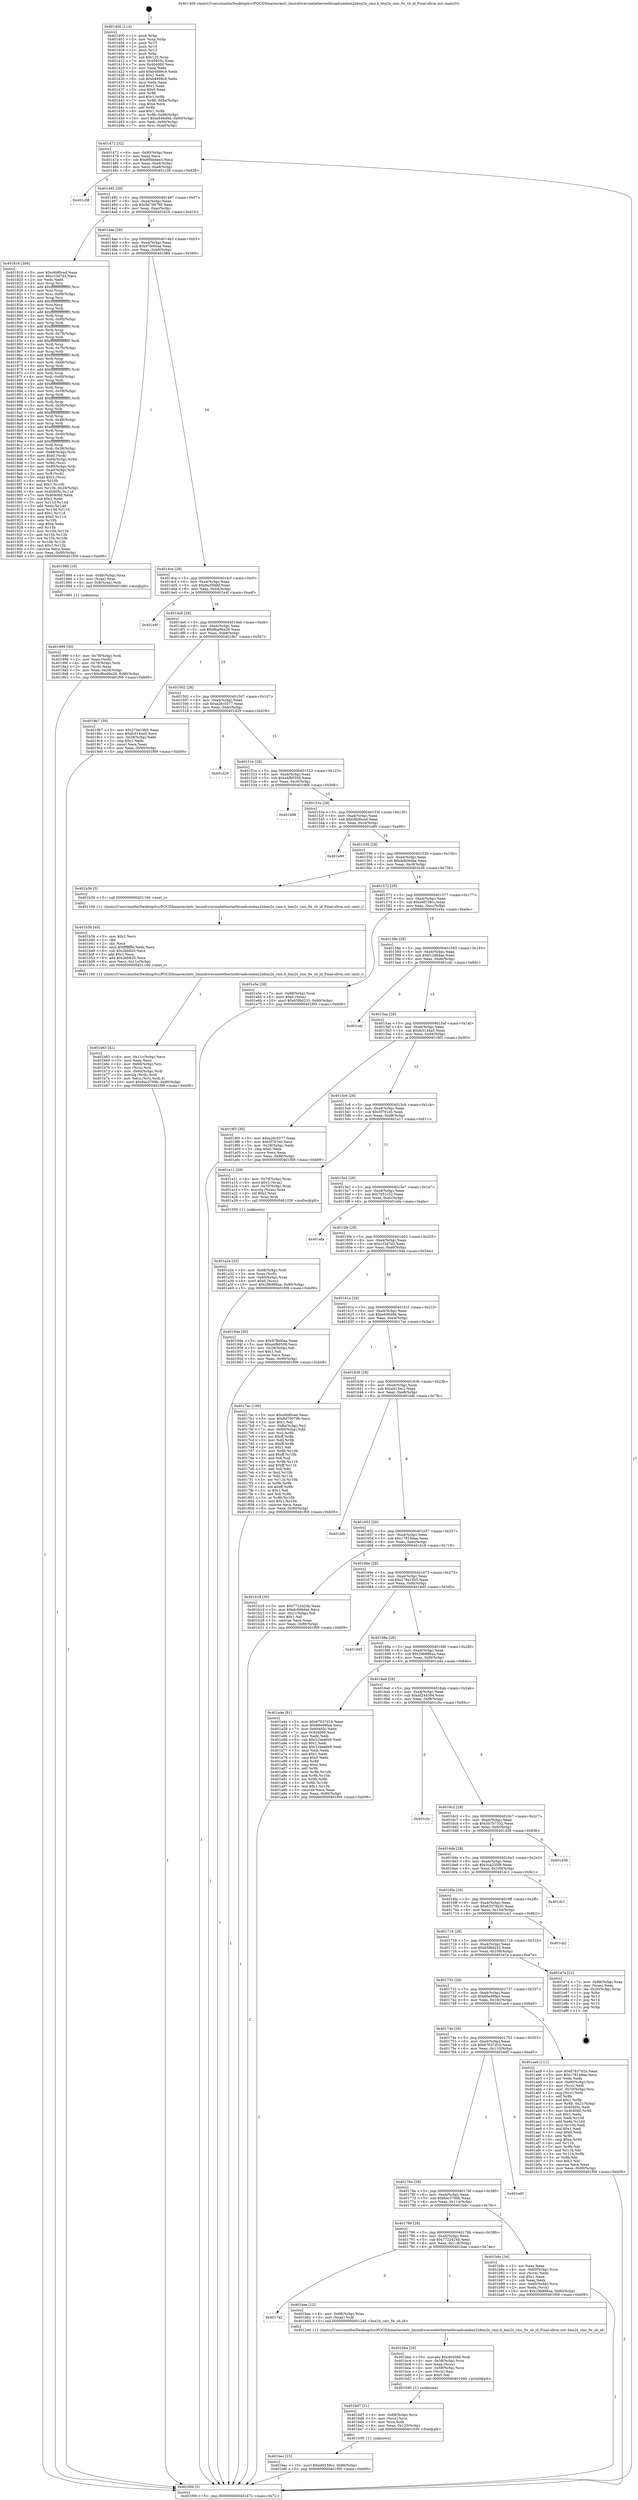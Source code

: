 digraph "0x401400" {
  label = "0x401400 (/mnt/c/Users/mathe/Desktop/tcc/POCII/binaries/extr_linuxdriversnetethernetbroadcombnx2xbnx2x_cmn.h_bnx2x_cnic_fw_sb_id_Final-ollvm.out::main(0))"
  labelloc = "t"
  node[shape=record]

  Entry [label="",width=0.3,height=0.3,shape=circle,fillcolor=black,style=filled]
  "0x401472" [label="{
     0x401472 [32]\l
     | [instrs]\l
     &nbsp;&nbsp;0x401472 \<+6\>: mov -0x90(%rbp),%eax\l
     &nbsp;&nbsp;0x401478 \<+2\>: mov %eax,%ecx\l
     &nbsp;&nbsp;0x40147a \<+6\>: sub $0x89bb4ee3,%ecx\l
     &nbsp;&nbsp;0x401480 \<+6\>: mov %eax,-0xa4(%rbp)\l
     &nbsp;&nbsp;0x401486 \<+6\>: mov %ecx,-0xa8(%rbp)\l
     &nbsp;&nbsp;0x40148c \<+6\>: je 0000000000401c38 \<main+0x838\>\l
  }"]
  "0x401c38" [label="{
     0x401c38\l
  }", style=dashed]
  "0x401492" [label="{
     0x401492 [28]\l
     | [instrs]\l
     &nbsp;&nbsp;0x401492 \<+5\>: jmp 0000000000401497 \<main+0x97\>\l
     &nbsp;&nbsp;0x401497 \<+6\>: mov -0xa4(%rbp),%eax\l
     &nbsp;&nbsp;0x40149d \<+5\>: sub $0x8d700790,%eax\l
     &nbsp;&nbsp;0x4014a2 \<+6\>: mov %eax,-0xac(%rbp)\l
     &nbsp;&nbsp;0x4014a8 \<+6\>: je 0000000000401816 \<main+0x416\>\l
  }"]
  Exit [label="",width=0.3,height=0.3,shape=circle,fillcolor=black,style=filled,peripheries=2]
  "0x401816" [label="{
     0x401816 [308]\l
     | [instrs]\l
     &nbsp;&nbsp;0x401816 \<+5\>: mov $0xc6bf0cad,%eax\l
     &nbsp;&nbsp;0x40181b \<+5\>: mov $0xc33d7d3,%ecx\l
     &nbsp;&nbsp;0x401820 \<+2\>: xor %edx,%edx\l
     &nbsp;&nbsp;0x401822 \<+3\>: mov %rsp,%rsi\l
     &nbsp;&nbsp;0x401825 \<+4\>: add $0xfffffffffffffff0,%rsi\l
     &nbsp;&nbsp;0x401829 \<+3\>: mov %rsi,%rsp\l
     &nbsp;&nbsp;0x40182c \<+7\>: mov %rsi,-0x88(%rbp)\l
     &nbsp;&nbsp;0x401833 \<+3\>: mov %rsp,%rsi\l
     &nbsp;&nbsp;0x401836 \<+4\>: add $0xfffffffffffffff0,%rsi\l
     &nbsp;&nbsp;0x40183a \<+3\>: mov %rsi,%rsp\l
     &nbsp;&nbsp;0x40183d \<+3\>: mov %rsp,%rdi\l
     &nbsp;&nbsp;0x401840 \<+4\>: add $0xfffffffffffffff0,%rdi\l
     &nbsp;&nbsp;0x401844 \<+3\>: mov %rdi,%rsp\l
     &nbsp;&nbsp;0x401847 \<+4\>: mov %rdi,-0x80(%rbp)\l
     &nbsp;&nbsp;0x40184b \<+3\>: mov %rsp,%rdi\l
     &nbsp;&nbsp;0x40184e \<+4\>: add $0xfffffffffffffff0,%rdi\l
     &nbsp;&nbsp;0x401852 \<+3\>: mov %rdi,%rsp\l
     &nbsp;&nbsp;0x401855 \<+4\>: mov %rdi,-0x78(%rbp)\l
     &nbsp;&nbsp;0x401859 \<+3\>: mov %rsp,%rdi\l
     &nbsp;&nbsp;0x40185c \<+4\>: add $0xfffffffffffffff0,%rdi\l
     &nbsp;&nbsp;0x401860 \<+3\>: mov %rdi,%rsp\l
     &nbsp;&nbsp;0x401863 \<+4\>: mov %rdi,-0x70(%rbp)\l
     &nbsp;&nbsp;0x401867 \<+3\>: mov %rsp,%rdi\l
     &nbsp;&nbsp;0x40186a \<+4\>: add $0xfffffffffffffff0,%rdi\l
     &nbsp;&nbsp;0x40186e \<+3\>: mov %rdi,%rsp\l
     &nbsp;&nbsp;0x401871 \<+4\>: mov %rdi,-0x68(%rbp)\l
     &nbsp;&nbsp;0x401875 \<+3\>: mov %rsp,%rdi\l
     &nbsp;&nbsp;0x401878 \<+4\>: add $0xfffffffffffffff0,%rdi\l
     &nbsp;&nbsp;0x40187c \<+3\>: mov %rdi,%rsp\l
     &nbsp;&nbsp;0x40187f \<+4\>: mov %rdi,-0x60(%rbp)\l
     &nbsp;&nbsp;0x401883 \<+3\>: mov %rsp,%rdi\l
     &nbsp;&nbsp;0x401886 \<+4\>: add $0xfffffffffffffff0,%rdi\l
     &nbsp;&nbsp;0x40188a \<+3\>: mov %rdi,%rsp\l
     &nbsp;&nbsp;0x40188d \<+4\>: mov %rdi,-0x58(%rbp)\l
     &nbsp;&nbsp;0x401891 \<+3\>: mov %rsp,%rdi\l
     &nbsp;&nbsp;0x401894 \<+4\>: add $0xfffffffffffffff0,%rdi\l
     &nbsp;&nbsp;0x401898 \<+3\>: mov %rdi,%rsp\l
     &nbsp;&nbsp;0x40189b \<+4\>: mov %rdi,-0x50(%rbp)\l
     &nbsp;&nbsp;0x40189f \<+3\>: mov %rsp,%rdi\l
     &nbsp;&nbsp;0x4018a2 \<+4\>: add $0xfffffffffffffff0,%rdi\l
     &nbsp;&nbsp;0x4018a6 \<+3\>: mov %rdi,%rsp\l
     &nbsp;&nbsp;0x4018a9 \<+4\>: mov %rdi,-0x48(%rbp)\l
     &nbsp;&nbsp;0x4018ad \<+3\>: mov %rsp,%rdi\l
     &nbsp;&nbsp;0x4018b0 \<+4\>: add $0xfffffffffffffff0,%rdi\l
     &nbsp;&nbsp;0x4018b4 \<+3\>: mov %rdi,%rsp\l
     &nbsp;&nbsp;0x4018b7 \<+4\>: mov %rdi,-0x40(%rbp)\l
     &nbsp;&nbsp;0x4018bb \<+3\>: mov %rsp,%rdi\l
     &nbsp;&nbsp;0x4018be \<+4\>: add $0xfffffffffffffff0,%rdi\l
     &nbsp;&nbsp;0x4018c2 \<+3\>: mov %rdi,%rsp\l
     &nbsp;&nbsp;0x4018c5 \<+4\>: mov %rdi,-0x38(%rbp)\l
     &nbsp;&nbsp;0x4018c9 \<+7\>: mov -0x88(%rbp),%rdi\l
     &nbsp;&nbsp;0x4018d0 \<+6\>: movl $0x0,(%rdi)\l
     &nbsp;&nbsp;0x4018d6 \<+7\>: mov -0x94(%rbp),%r8d\l
     &nbsp;&nbsp;0x4018dd \<+3\>: mov %r8d,(%rsi)\l
     &nbsp;&nbsp;0x4018e0 \<+4\>: mov -0x80(%rbp),%rdi\l
     &nbsp;&nbsp;0x4018e4 \<+7\>: mov -0xa0(%rbp),%r9\l
     &nbsp;&nbsp;0x4018eb \<+3\>: mov %r9,(%rdi)\l
     &nbsp;&nbsp;0x4018ee \<+3\>: cmpl $0x2,(%rsi)\l
     &nbsp;&nbsp;0x4018f1 \<+4\>: setne %r10b\l
     &nbsp;&nbsp;0x4018f5 \<+4\>: and $0x1,%r10b\l
     &nbsp;&nbsp;0x4018f9 \<+4\>: mov %r10b,-0x29(%rbp)\l
     &nbsp;&nbsp;0x4018fd \<+8\>: mov 0x40405c,%r11d\l
     &nbsp;&nbsp;0x401905 \<+7\>: mov 0x404060,%ebx\l
     &nbsp;&nbsp;0x40190c \<+3\>: sub $0x1,%edx\l
     &nbsp;&nbsp;0x40190f \<+3\>: mov %r11d,%r14d\l
     &nbsp;&nbsp;0x401912 \<+3\>: add %edx,%r14d\l
     &nbsp;&nbsp;0x401915 \<+4\>: imul %r14d,%r11d\l
     &nbsp;&nbsp;0x401919 \<+4\>: and $0x1,%r11d\l
     &nbsp;&nbsp;0x40191d \<+4\>: cmp $0x0,%r11d\l
     &nbsp;&nbsp;0x401921 \<+4\>: sete %r10b\l
     &nbsp;&nbsp;0x401925 \<+3\>: cmp $0xa,%ebx\l
     &nbsp;&nbsp;0x401928 \<+4\>: setl %r15b\l
     &nbsp;&nbsp;0x40192c \<+3\>: mov %r10b,%r12b\l
     &nbsp;&nbsp;0x40192f \<+3\>: and %r15b,%r12b\l
     &nbsp;&nbsp;0x401932 \<+3\>: xor %r15b,%r10b\l
     &nbsp;&nbsp;0x401935 \<+3\>: or %r10b,%r12b\l
     &nbsp;&nbsp;0x401938 \<+4\>: test $0x1,%r12b\l
     &nbsp;&nbsp;0x40193c \<+3\>: cmovne %ecx,%eax\l
     &nbsp;&nbsp;0x40193f \<+6\>: mov %eax,-0x90(%rbp)\l
     &nbsp;&nbsp;0x401945 \<+5\>: jmp 0000000000401f09 \<main+0xb09\>\l
  }"]
  "0x4014ae" [label="{
     0x4014ae [28]\l
     | [instrs]\l
     &nbsp;&nbsp;0x4014ae \<+5\>: jmp 00000000004014b3 \<main+0xb3\>\l
     &nbsp;&nbsp;0x4014b3 \<+6\>: mov -0xa4(%rbp),%eax\l
     &nbsp;&nbsp;0x4014b9 \<+5\>: sub $0x97fe00aa,%eax\l
     &nbsp;&nbsp;0x4014be \<+6\>: mov %eax,-0xb0(%rbp)\l
     &nbsp;&nbsp;0x4014c4 \<+6\>: je 0000000000401989 \<main+0x589\>\l
  }"]
  "0x401bec" [label="{
     0x401bec [15]\l
     | [instrs]\l
     &nbsp;&nbsp;0x401bec \<+10\>: movl $0xe6f158cc,-0x90(%rbp)\l
     &nbsp;&nbsp;0x401bf6 \<+5\>: jmp 0000000000401f09 \<main+0xb09\>\l
  }"]
  "0x401989" [label="{
     0x401989 [16]\l
     | [instrs]\l
     &nbsp;&nbsp;0x401989 \<+4\>: mov -0x80(%rbp),%rax\l
     &nbsp;&nbsp;0x40198d \<+3\>: mov (%rax),%rax\l
     &nbsp;&nbsp;0x401990 \<+4\>: mov 0x8(%rax),%rdi\l
     &nbsp;&nbsp;0x401994 \<+5\>: call 0000000000401060 \<atoi@plt\>\l
     | [calls]\l
     &nbsp;&nbsp;0x401060 \{1\} (unknown)\l
  }"]
  "0x4014ca" [label="{
     0x4014ca [28]\l
     | [instrs]\l
     &nbsp;&nbsp;0x4014ca \<+5\>: jmp 00000000004014cf \<main+0xcf\>\l
     &nbsp;&nbsp;0x4014cf \<+6\>: mov -0xa4(%rbp),%eax\l
     &nbsp;&nbsp;0x4014d5 \<+5\>: sub $0x9a35fdbf,%eax\l
     &nbsp;&nbsp;0x4014da \<+6\>: mov %eax,-0xb4(%rbp)\l
     &nbsp;&nbsp;0x4014e0 \<+6\>: je 0000000000401e4f \<main+0xa4f\>\l
  }"]
  "0x401bd7" [label="{
     0x401bd7 [21]\l
     | [instrs]\l
     &nbsp;&nbsp;0x401bd7 \<+4\>: mov -0x68(%rbp),%rcx\l
     &nbsp;&nbsp;0x401bdb \<+3\>: mov (%rcx),%rcx\l
     &nbsp;&nbsp;0x401bde \<+3\>: mov %rcx,%rdi\l
     &nbsp;&nbsp;0x401be1 \<+6\>: mov %eax,-0x120(%rbp)\l
     &nbsp;&nbsp;0x401be7 \<+5\>: call 0000000000401030 \<free@plt\>\l
     | [calls]\l
     &nbsp;&nbsp;0x401030 \{1\} (unknown)\l
  }"]
  "0x401e4f" [label="{
     0x401e4f\l
  }", style=dashed]
  "0x4014e6" [label="{
     0x4014e6 [28]\l
     | [instrs]\l
     &nbsp;&nbsp;0x4014e6 \<+5\>: jmp 00000000004014eb \<main+0xeb\>\l
     &nbsp;&nbsp;0x4014eb \<+6\>: mov -0xa4(%rbp),%eax\l
     &nbsp;&nbsp;0x4014f1 \<+5\>: sub $0x9ba96a28,%eax\l
     &nbsp;&nbsp;0x4014f6 \<+6\>: mov %eax,-0xb8(%rbp)\l
     &nbsp;&nbsp;0x4014fc \<+6\>: je 00000000004019b7 \<main+0x5b7\>\l
  }"]
  "0x401bba" [label="{
     0x401bba [29]\l
     | [instrs]\l
     &nbsp;&nbsp;0x401bba \<+10\>: movabs $0x4020d6,%rdi\l
     &nbsp;&nbsp;0x401bc4 \<+4\>: mov -0x58(%rbp),%rcx\l
     &nbsp;&nbsp;0x401bc8 \<+2\>: mov %eax,(%rcx)\l
     &nbsp;&nbsp;0x401bca \<+4\>: mov -0x58(%rbp),%rcx\l
     &nbsp;&nbsp;0x401bce \<+2\>: mov (%rcx),%esi\l
     &nbsp;&nbsp;0x401bd0 \<+2\>: mov $0x0,%al\l
     &nbsp;&nbsp;0x401bd2 \<+5\>: call 0000000000401040 \<printf@plt\>\l
     | [calls]\l
     &nbsp;&nbsp;0x401040 \{1\} (unknown)\l
  }"]
  "0x4019b7" [label="{
     0x4019b7 [30]\l
     | [instrs]\l
     &nbsp;&nbsp;0x4019b7 \<+5\>: mov $0x279a19b5,%eax\l
     &nbsp;&nbsp;0x4019bc \<+5\>: mov $0xfc5144a5,%ecx\l
     &nbsp;&nbsp;0x4019c1 \<+3\>: mov -0x28(%rbp),%edx\l
     &nbsp;&nbsp;0x4019c4 \<+3\>: cmp $0x1,%edx\l
     &nbsp;&nbsp;0x4019c7 \<+3\>: cmovl %ecx,%eax\l
     &nbsp;&nbsp;0x4019ca \<+6\>: mov %eax,-0x90(%rbp)\l
     &nbsp;&nbsp;0x4019d0 \<+5\>: jmp 0000000000401f09 \<main+0xb09\>\l
  }"]
  "0x401502" [label="{
     0x401502 [28]\l
     | [instrs]\l
     &nbsp;&nbsp;0x401502 \<+5\>: jmp 0000000000401507 \<main+0x107\>\l
     &nbsp;&nbsp;0x401507 \<+6\>: mov -0xa4(%rbp),%eax\l
     &nbsp;&nbsp;0x40150d \<+5\>: sub $0xa26c5577,%eax\l
     &nbsp;&nbsp;0x401512 \<+6\>: mov %eax,-0xbc(%rbp)\l
     &nbsp;&nbsp;0x401518 \<+6\>: je 0000000000401d29 \<main+0x929\>\l
  }"]
  "0x4017a2" [label="{
     0x4017a2\l
  }", style=dashed]
  "0x401d29" [label="{
     0x401d29\l
  }", style=dashed]
  "0x40151e" [label="{
     0x40151e [28]\l
     | [instrs]\l
     &nbsp;&nbsp;0x40151e \<+5\>: jmp 0000000000401523 \<main+0x123\>\l
     &nbsp;&nbsp;0x401523 \<+6\>: mov -0xa4(%rbp),%eax\l
     &nbsp;&nbsp;0x401529 \<+5\>: sub $0xa4fb0508,%eax\l
     &nbsp;&nbsp;0x40152e \<+6\>: mov %eax,-0xc0(%rbp)\l
     &nbsp;&nbsp;0x401534 \<+6\>: je 0000000000401968 \<main+0x568\>\l
  }"]
  "0x401bae" [label="{
     0x401bae [12]\l
     | [instrs]\l
     &nbsp;&nbsp;0x401bae \<+4\>: mov -0x68(%rbp),%rax\l
     &nbsp;&nbsp;0x401bb2 \<+3\>: mov (%rax),%rdi\l
     &nbsp;&nbsp;0x401bb5 \<+5\>: call 0000000000401240 \<bnx2x_cnic_fw_sb_id\>\l
     | [calls]\l
     &nbsp;&nbsp;0x401240 \{1\} (/mnt/c/Users/mathe/Desktop/tcc/POCII/binaries/extr_linuxdriversnetethernetbroadcombnx2xbnx2x_cmn.h_bnx2x_cnic_fw_sb_id_Final-ollvm.out::bnx2x_cnic_fw_sb_id)\l
  }"]
  "0x401968" [label="{
     0x401968\l
  }", style=dashed]
  "0x40153a" [label="{
     0x40153a [28]\l
     | [instrs]\l
     &nbsp;&nbsp;0x40153a \<+5\>: jmp 000000000040153f \<main+0x13f\>\l
     &nbsp;&nbsp;0x40153f \<+6\>: mov -0xa4(%rbp),%eax\l
     &nbsp;&nbsp;0x401545 \<+5\>: sub $0xc6bf0cad,%eax\l
     &nbsp;&nbsp;0x40154a \<+6\>: mov %eax,-0xc4(%rbp)\l
     &nbsp;&nbsp;0x401550 \<+6\>: je 0000000000401e90 \<main+0xa90\>\l
  }"]
  "0x401786" [label="{
     0x401786 [28]\l
     | [instrs]\l
     &nbsp;&nbsp;0x401786 \<+5\>: jmp 000000000040178b \<main+0x38b\>\l
     &nbsp;&nbsp;0x40178b \<+6\>: mov -0xa4(%rbp),%eax\l
     &nbsp;&nbsp;0x401791 \<+5\>: sub $0x7722424b,%eax\l
     &nbsp;&nbsp;0x401796 \<+6\>: mov %eax,-0x118(%rbp)\l
     &nbsp;&nbsp;0x40179c \<+6\>: je 0000000000401bae \<main+0x7ae\>\l
  }"]
  "0x401e90" [label="{
     0x401e90\l
  }", style=dashed]
  "0x401556" [label="{
     0x401556 [28]\l
     | [instrs]\l
     &nbsp;&nbsp;0x401556 \<+5\>: jmp 000000000040155b \<main+0x15b\>\l
     &nbsp;&nbsp;0x40155b \<+6\>: mov -0xa4(%rbp),%eax\l
     &nbsp;&nbsp;0x401561 \<+5\>: sub $0xdc606dae,%eax\l
     &nbsp;&nbsp;0x401566 \<+6\>: mov %eax,-0xc8(%rbp)\l
     &nbsp;&nbsp;0x40156c \<+6\>: je 0000000000401b36 \<main+0x736\>\l
  }"]
  "0x401b8c" [label="{
     0x401b8c [34]\l
     | [instrs]\l
     &nbsp;&nbsp;0x401b8c \<+2\>: xor %eax,%eax\l
     &nbsp;&nbsp;0x401b8e \<+4\>: mov -0x60(%rbp),%rcx\l
     &nbsp;&nbsp;0x401b92 \<+2\>: mov (%rcx),%edx\l
     &nbsp;&nbsp;0x401b94 \<+3\>: sub $0x1,%eax\l
     &nbsp;&nbsp;0x401b97 \<+2\>: sub %eax,%edx\l
     &nbsp;&nbsp;0x401b99 \<+4\>: mov -0x60(%rbp),%rcx\l
     &nbsp;&nbsp;0x401b9d \<+2\>: mov %edx,(%rcx)\l
     &nbsp;&nbsp;0x401b9f \<+10\>: movl $0x29b886aa,-0x90(%rbp)\l
     &nbsp;&nbsp;0x401ba9 \<+5\>: jmp 0000000000401f09 \<main+0xb09\>\l
  }"]
  "0x401b36" [label="{
     0x401b36 [5]\l
     | [instrs]\l
     &nbsp;&nbsp;0x401b36 \<+5\>: call 0000000000401160 \<next_i\>\l
     | [calls]\l
     &nbsp;&nbsp;0x401160 \{1\} (/mnt/c/Users/mathe/Desktop/tcc/POCII/binaries/extr_linuxdriversnetethernetbroadcombnx2xbnx2x_cmn.h_bnx2x_cnic_fw_sb_id_Final-ollvm.out::next_i)\l
  }"]
  "0x401572" [label="{
     0x401572 [28]\l
     | [instrs]\l
     &nbsp;&nbsp;0x401572 \<+5\>: jmp 0000000000401577 \<main+0x177\>\l
     &nbsp;&nbsp;0x401577 \<+6\>: mov -0xa4(%rbp),%eax\l
     &nbsp;&nbsp;0x40157d \<+5\>: sub $0xe6f158cc,%eax\l
     &nbsp;&nbsp;0x401582 \<+6\>: mov %eax,-0xcc(%rbp)\l
     &nbsp;&nbsp;0x401588 \<+6\>: je 0000000000401e5e \<main+0xa5e\>\l
  }"]
  "0x40176a" [label="{
     0x40176a [28]\l
     | [instrs]\l
     &nbsp;&nbsp;0x40176a \<+5\>: jmp 000000000040176f \<main+0x36f\>\l
     &nbsp;&nbsp;0x40176f \<+6\>: mov -0xa4(%rbp),%eax\l
     &nbsp;&nbsp;0x401775 \<+5\>: sub $0x6ec3769b,%eax\l
     &nbsp;&nbsp;0x40177a \<+6\>: mov %eax,-0x114(%rbp)\l
     &nbsp;&nbsp;0x401780 \<+6\>: je 0000000000401b8c \<main+0x78c\>\l
  }"]
  "0x401e5e" [label="{
     0x401e5e [28]\l
     | [instrs]\l
     &nbsp;&nbsp;0x401e5e \<+7\>: mov -0x88(%rbp),%rax\l
     &nbsp;&nbsp;0x401e65 \<+6\>: movl $0x0,(%rax)\l
     &nbsp;&nbsp;0x401e6b \<+10\>: movl $0x65f6d233,-0x90(%rbp)\l
     &nbsp;&nbsp;0x401e75 \<+5\>: jmp 0000000000401f09 \<main+0xb09\>\l
  }"]
  "0x40158e" [label="{
     0x40158e [28]\l
     | [instrs]\l
     &nbsp;&nbsp;0x40158e \<+5\>: jmp 0000000000401593 \<main+0x193\>\l
     &nbsp;&nbsp;0x401593 \<+6\>: mov -0xa4(%rbp),%eax\l
     &nbsp;&nbsp;0x401599 \<+5\>: sub $0xf12db4ae,%eax\l
     &nbsp;&nbsp;0x40159e \<+6\>: mov %eax,-0xd0(%rbp)\l
     &nbsp;&nbsp;0x4015a4 \<+6\>: je 0000000000401cdc \<main+0x8dc\>\l
  }"]
  "0x401ed5" [label="{
     0x401ed5\l
  }", style=dashed]
  "0x401cdc" [label="{
     0x401cdc\l
  }", style=dashed]
  "0x4015aa" [label="{
     0x4015aa [28]\l
     | [instrs]\l
     &nbsp;&nbsp;0x4015aa \<+5\>: jmp 00000000004015af \<main+0x1af\>\l
     &nbsp;&nbsp;0x4015af \<+6\>: mov -0xa4(%rbp),%eax\l
     &nbsp;&nbsp;0x4015b5 \<+5\>: sub $0xfc5144a5,%eax\l
     &nbsp;&nbsp;0x4015ba \<+6\>: mov %eax,-0xd4(%rbp)\l
     &nbsp;&nbsp;0x4015c0 \<+6\>: je 00000000004019f3 \<main+0x5f3\>\l
  }"]
  "0x401b63" [label="{
     0x401b63 [41]\l
     | [instrs]\l
     &nbsp;&nbsp;0x401b63 \<+6\>: mov -0x11c(%rbp),%ecx\l
     &nbsp;&nbsp;0x401b69 \<+3\>: imul %eax,%ecx\l
     &nbsp;&nbsp;0x401b6c \<+4\>: mov -0x68(%rbp),%rsi\l
     &nbsp;&nbsp;0x401b70 \<+3\>: mov (%rsi),%rsi\l
     &nbsp;&nbsp;0x401b73 \<+4\>: mov -0x60(%rbp),%rdi\l
     &nbsp;&nbsp;0x401b77 \<+3\>: movslq (%rdi),%rdi\l
     &nbsp;&nbsp;0x401b7a \<+3\>: mov %ecx,(%rsi,%rdi,4)\l
     &nbsp;&nbsp;0x401b7d \<+10\>: movl $0x6ec3769b,-0x90(%rbp)\l
     &nbsp;&nbsp;0x401b87 \<+5\>: jmp 0000000000401f09 \<main+0xb09\>\l
  }"]
  "0x4019f3" [label="{
     0x4019f3 [30]\l
     | [instrs]\l
     &nbsp;&nbsp;0x4019f3 \<+5\>: mov $0xa26c5577,%eax\l
     &nbsp;&nbsp;0x4019f8 \<+5\>: mov $0x5f791e0,%ecx\l
     &nbsp;&nbsp;0x4019fd \<+3\>: mov -0x28(%rbp),%edx\l
     &nbsp;&nbsp;0x401a00 \<+3\>: cmp $0x0,%edx\l
     &nbsp;&nbsp;0x401a03 \<+3\>: cmove %ecx,%eax\l
     &nbsp;&nbsp;0x401a06 \<+6\>: mov %eax,-0x90(%rbp)\l
     &nbsp;&nbsp;0x401a0c \<+5\>: jmp 0000000000401f09 \<main+0xb09\>\l
  }"]
  "0x4015c6" [label="{
     0x4015c6 [28]\l
     | [instrs]\l
     &nbsp;&nbsp;0x4015c6 \<+5\>: jmp 00000000004015cb \<main+0x1cb\>\l
     &nbsp;&nbsp;0x4015cb \<+6\>: mov -0xa4(%rbp),%eax\l
     &nbsp;&nbsp;0x4015d1 \<+5\>: sub $0x5f791e0,%eax\l
     &nbsp;&nbsp;0x4015d6 \<+6\>: mov %eax,-0xd8(%rbp)\l
     &nbsp;&nbsp;0x4015dc \<+6\>: je 0000000000401a11 \<main+0x611\>\l
  }"]
  "0x401b3b" [label="{
     0x401b3b [40]\l
     | [instrs]\l
     &nbsp;&nbsp;0x401b3b \<+5\>: mov $0x2,%ecx\l
     &nbsp;&nbsp;0x401b40 \<+1\>: cltd\l
     &nbsp;&nbsp;0x401b41 \<+2\>: idiv %ecx\l
     &nbsp;&nbsp;0x401b43 \<+6\>: imul $0xfffffffe,%edx,%ecx\l
     &nbsp;&nbsp;0x401b49 \<+6\>: sub $0x2bb820,%ecx\l
     &nbsp;&nbsp;0x401b4f \<+3\>: add $0x1,%ecx\l
     &nbsp;&nbsp;0x401b52 \<+6\>: add $0x2bb820,%ecx\l
     &nbsp;&nbsp;0x401b58 \<+6\>: mov %ecx,-0x11c(%rbp)\l
     &nbsp;&nbsp;0x401b5e \<+5\>: call 0000000000401160 \<next_i\>\l
     | [calls]\l
     &nbsp;&nbsp;0x401160 \{1\} (/mnt/c/Users/mathe/Desktop/tcc/POCII/binaries/extr_linuxdriversnetethernetbroadcombnx2xbnx2x_cmn.h_bnx2x_cnic_fw_sb_id_Final-ollvm.out::next_i)\l
  }"]
  "0x401a11" [label="{
     0x401a11 [29]\l
     | [instrs]\l
     &nbsp;&nbsp;0x401a11 \<+4\>: mov -0x70(%rbp),%rax\l
     &nbsp;&nbsp;0x401a15 \<+6\>: movl $0x1,(%rax)\l
     &nbsp;&nbsp;0x401a1b \<+4\>: mov -0x70(%rbp),%rax\l
     &nbsp;&nbsp;0x401a1f \<+3\>: movslq (%rax),%rax\l
     &nbsp;&nbsp;0x401a22 \<+4\>: shl $0x2,%rax\l
     &nbsp;&nbsp;0x401a26 \<+3\>: mov %rax,%rdi\l
     &nbsp;&nbsp;0x401a29 \<+5\>: call 0000000000401050 \<malloc@plt\>\l
     | [calls]\l
     &nbsp;&nbsp;0x401050 \{1\} (unknown)\l
  }"]
  "0x4015e2" [label="{
     0x4015e2 [28]\l
     | [instrs]\l
     &nbsp;&nbsp;0x4015e2 \<+5\>: jmp 00000000004015e7 \<main+0x1e7\>\l
     &nbsp;&nbsp;0x4015e7 \<+6\>: mov -0xa4(%rbp),%eax\l
     &nbsp;&nbsp;0x4015ed \<+5\>: sub $0x7051c52,%eax\l
     &nbsp;&nbsp;0x4015f2 \<+6\>: mov %eax,-0xdc(%rbp)\l
     &nbsp;&nbsp;0x4015f8 \<+6\>: je 0000000000401efa \<main+0xafa\>\l
  }"]
  "0x40174e" [label="{
     0x40174e [28]\l
     | [instrs]\l
     &nbsp;&nbsp;0x40174e \<+5\>: jmp 0000000000401753 \<main+0x353\>\l
     &nbsp;&nbsp;0x401753 \<+6\>: mov -0xa4(%rbp),%eax\l
     &nbsp;&nbsp;0x401759 \<+5\>: sub $0x67637d1b,%eax\l
     &nbsp;&nbsp;0x40175e \<+6\>: mov %eax,-0x110(%rbp)\l
     &nbsp;&nbsp;0x401764 \<+6\>: je 0000000000401ed5 \<main+0xad5\>\l
  }"]
  "0x401efa" [label="{
     0x401efa\l
  }", style=dashed]
  "0x4015fe" [label="{
     0x4015fe [28]\l
     | [instrs]\l
     &nbsp;&nbsp;0x4015fe \<+5\>: jmp 0000000000401603 \<main+0x203\>\l
     &nbsp;&nbsp;0x401603 \<+6\>: mov -0xa4(%rbp),%eax\l
     &nbsp;&nbsp;0x401609 \<+5\>: sub $0xc33d7d3,%eax\l
     &nbsp;&nbsp;0x40160e \<+6\>: mov %eax,-0xe0(%rbp)\l
     &nbsp;&nbsp;0x401614 \<+6\>: je 000000000040194a \<main+0x54a\>\l
  }"]
  "0x401aa9" [label="{
     0x401aa9 [111]\l
     | [instrs]\l
     &nbsp;&nbsp;0x401aa9 \<+5\>: mov $0x67637d1b,%eax\l
     &nbsp;&nbsp;0x401aae \<+5\>: mov $0x178148aa,%ecx\l
     &nbsp;&nbsp;0x401ab3 \<+2\>: xor %edx,%edx\l
     &nbsp;&nbsp;0x401ab5 \<+4\>: mov -0x60(%rbp),%rsi\l
     &nbsp;&nbsp;0x401ab9 \<+2\>: mov (%rsi),%edi\l
     &nbsp;&nbsp;0x401abb \<+4\>: mov -0x70(%rbp),%rsi\l
     &nbsp;&nbsp;0x401abf \<+2\>: cmp (%rsi),%edi\l
     &nbsp;&nbsp;0x401ac1 \<+4\>: setl %r8b\l
     &nbsp;&nbsp;0x401ac5 \<+4\>: and $0x1,%r8b\l
     &nbsp;&nbsp;0x401ac9 \<+4\>: mov %r8b,-0x21(%rbp)\l
     &nbsp;&nbsp;0x401acd \<+7\>: mov 0x40405c,%edi\l
     &nbsp;&nbsp;0x401ad4 \<+8\>: mov 0x404060,%r9d\l
     &nbsp;&nbsp;0x401adc \<+3\>: sub $0x1,%edx\l
     &nbsp;&nbsp;0x401adf \<+3\>: mov %edi,%r10d\l
     &nbsp;&nbsp;0x401ae2 \<+3\>: add %edx,%r10d\l
     &nbsp;&nbsp;0x401ae5 \<+4\>: imul %r10d,%edi\l
     &nbsp;&nbsp;0x401ae9 \<+3\>: and $0x1,%edi\l
     &nbsp;&nbsp;0x401aec \<+3\>: cmp $0x0,%edi\l
     &nbsp;&nbsp;0x401aef \<+4\>: sete %r8b\l
     &nbsp;&nbsp;0x401af3 \<+4\>: cmp $0xa,%r9d\l
     &nbsp;&nbsp;0x401af7 \<+4\>: setl %r11b\l
     &nbsp;&nbsp;0x401afb \<+3\>: mov %r8b,%bl\l
     &nbsp;&nbsp;0x401afe \<+3\>: and %r11b,%bl\l
     &nbsp;&nbsp;0x401b01 \<+3\>: xor %r11b,%r8b\l
     &nbsp;&nbsp;0x401b04 \<+3\>: or %r8b,%bl\l
     &nbsp;&nbsp;0x401b07 \<+3\>: test $0x1,%bl\l
     &nbsp;&nbsp;0x401b0a \<+3\>: cmovne %ecx,%eax\l
     &nbsp;&nbsp;0x401b0d \<+6\>: mov %eax,-0x90(%rbp)\l
     &nbsp;&nbsp;0x401b13 \<+5\>: jmp 0000000000401f09 \<main+0xb09\>\l
  }"]
  "0x40194a" [label="{
     0x40194a [30]\l
     | [instrs]\l
     &nbsp;&nbsp;0x40194a \<+5\>: mov $0x97fe00aa,%eax\l
     &nbsp;&nbsp;0x40194f \<+5\>: mov $0xa4fb0508,%ecx\l
     &nbsp;&nbsp;0x401954 \<+3\>: mov -0x29(%rbp),%dl\l
     &nbsp;&nbsp;0x401957 \<+3\>: test $0x1,%dl\l
     &nbsp;&nbsp;0x40195a \<+3\>: cmovne %ecx,%eax\l
     &nbsp;&nbsp;0x40195d \<+6\>: mov %eax,-0x90(%rbp)\l
     &nbsp;&nbsp;0x401963 \<+5\>: jmp 0000000000401f09 \<main+0xb09\>\l
  }"]
  "0x40161a" [label="{
     0x40161a [28]\l
     | [instrs]\l
     &nbsp;&nbsp;0x40161a \<+5\>: jmp 000000000040161f \<main+0x21f\>\l
     &nbsp;&nbsp;0x40161f \<+6\>: mov -0xa4(%rbp),%eax\l
     &nbsp;&nbsp;0x401625 \<+5\>: sub $0xe646d9d,%eax\l
     &nbsp;&nbsp;0x40162a \<+6\>: mov %eax,-0xe4(%rbp)\l
     &nbsp;&nbsp;0x401630 \<+6\>: je 00000000004017ac \<main+0x3ac\>\l
  }"]
  "0x401732" [label="{
     0x401732 [28]\l
     | [instrs]\l
     &nbsp;&nbsp;0x401732 \<+5\>: jmp 0000000000401737 \<main+0x337\>\l
     &nbsp;&nbsp;0x401737 \<+6\>: mov -0xa4(%rbp),%eax\l
     &nbsp;&nbsp;0x40173d \<+5\>: sub $0x66e99fa4,%eax\l
     &nbsp;&nbsp;0x401742 \<+6\>: mov %eax,-0x10c(%rbp)\l
     &nbsp;&nbsp;0x401748 \<+6\>: je 0000000000401aa9 \<main+0x6a9\>\l
  }"]
  "0x4017ac" [label="{
     0x4017ac [106]\l
     | [instrs]\l
     &nbsp;&nbsp;0x4017ac \<+5\>: mov $0xc6bf0cad,%eax\l
     &nbsp;&nbsp;0x4017b1 \<+5\>: mov $0x8d700790,%ecx\l
     &nbsp;&nbsp;0x4017b6 \<+2\>: mov $0x1,%dl\l
     &nbsp;&nbsp;0x4017b8 \<+7\>: mov -0x8a(%rbp),%sil\l
     &nbsp;&nbsp;0x4017bf \<+7\>: mov -0x89(%rbp),%dil\l
     &nbsp;&nbsp;0x4017c6 \<+3\>: mov %sil,%r8b\l
     &nbsp;&nbsp;0x4017c9 \<+4\>: xor $0xff,%r8b\l
     &nbsp;&nbsp;0x4017cd \<+3\>: mov %dil,%r9b\l
     &nbsp;&nbsp;0x4017d0 \<+4\>: xor $0xff,%r9b\l
     &nbsp;&nbsp;0x4017d4 \<+3\>: xor $0x1,%dl\l
     &nbsp;&nbsp;0x4017d7 \<+3\>: mov %r8b,%r10b\l
     &nbsp;&nbsp;0x4017da \<+4\>: and $0xff,%r10b\l
     &nbsp;&nbsp;0x4017de \<+3\>: and %dl,%sil\l
     &nbsp;&nbsp;0x4017e1 \<+3\>: mov %r9b,%r11b\l
     &nbsp;&nbsp;0x4017e4 \<+4\>: and $0xff,%r11b\l
     &nbsp;&nbsp;0x4017e8 \<+3\>: and %dl,%dil\l
     &nbsp;&nbsp;0x4017eb \<+3\>: or %sil,%r10b\l
     &nbsp;&nbsp;0x4017ee \<+3\>: or %dil,%r11b\l
     &nbsp;&nbsp;0x4017f1 \<+3\>: xor %r11b,%r10b\l
     &nbsp;&nbsp;0x4017f4 \<+3\>: or %r9b,%r8b\l
     &nbsp;&nbsp;0x4017f7 \<+4\>: xor $0xff,%r8b\l
     &nbsp;&nbsp;0x4017fb \<+3\>: or $0x1,%dl\l
     &nbsp;&nbsp;0x4017fe \<+3\>: and %dl,%r8b\l
     &nbsp;&nbsp;0x401801 \<+3\>: or %r8b,%r10b\l
     &nbsp;&nbsp;0x401804 \<+4\>: test $0x1,%r10b\l
     &nbsp;&nbsp;0x401808 \<+3\>: cmovne %ecx,%eax\l
     &nbsp;&nbsp;0x40180b \<+6\>: mov %eax,-0x90(%rbp)\l
     &nbsp;&nbsp;0x401811 \<+5\>: jmp 0000000000401f09 \<main+0xb09\>\l
  }"]
  "0x401636" [label="{
     0x401636 [28]\l
     | [instrs]\l
     &nbsp;&nbsp;0x401636 \<+5\>: jmp 000000000040163b \<main+0x23b\>\l
     &nbsp;&nbsp;0x40163b \<+6\>: mov -0xa4(%rbp),%eax\l
     &nbsp;&nbsp;0x401641 \<+5\>: sub $0xe915ec2,%eax\l
     &nbsp;&nbsp;0x401646 \<+6\>: mov %eax,-0xe8(%rbp)\l
     &nbsp;&nbsp;0x40164c \<+6\>: je 0000000000401bfb \<main+0x7fb\>\l
  }"]
  "0x401f09" [label="{
     0x401f09 [5]\l
     | [instrs]\l
     &nbsp;&nbsp;0x401f09 \<+5\>: jmp 0000000000401472 \<main+0x72\>\l
  }"]
  "0x401400" [label="{
     0x401400 [114]\l
     | [instrs]\l
     &nbsp;&nbsp;0x401400 \<+1\>: push %rbp\l
     &nbsp;&nbsp;0x401401 \<+3\>: mov %rsp,%rbp\l
     &nbsp;&nbsp;0x401404 \<+2\>: push %r15\l
     &nbsp;&nbsp;0x401406 \<+2\>: push %r14\l
     &nbsp;&nbsp;0x401408 \<+2\>: push %r12\l
     &nbsp;&nbsp;0x40140a \<+1\>: push %rbx\l
     &nbsp;&nbsp;0x40140b \<+7\>: sub $0x120,%rsp\l
     &nbsp;&nbsp;0x401412 \<+7\>: mov 0x40405c,%eax\l
     &nbsp;&nbsp;0x401419 \<+7\>: mov 0x404060,%ecx\l
     &nbsp;&nbsp;0x401420 \<+2\>: mov %eax,%edx\l
     &nbsp;&nbsp;0x401422 \<+6\>: add $0xb4899c9,%edx\l
     &nbsp;&nbsp;0x401428 \<+3\>: sub $0x1,%edx\l
     &nbsp;&nbsp;0x40142b \<+6\>: sub $0xb4899c9,%edx\l
     &nbsp;&nbsp;0x401431 \<+3\>: imul %edx,%eax\l
     &nbsp;&nbsp;0x401434 \<+3\>: and $0x1,%eax\l
     &nbsp;&nbsp;0x401437 \<+3\>: cmp $0x0,%eax\l
     &nbsp;&nbsp;0x40143a \<+4\>: sete %r8b\l
     &nbsp;&nbsp;0x40143e \<+4\>: and $0x1,%r8b\l
     &nbsp;&nbsp;0x401442 \<+7\>: mov %r8b,-0x8a(%rbp)\l
     &nbsp;&nbsp;0x401449 \<+3\>: cmp $0xa,%ecx\l
     &nbsp;&nbsp;0x40144c \<+4\>: setl %r8b\l
     &nbsp;&nbsp;0x401450 \<+4\>: and $0x1,%r8b\l
     &nbsp;&nbsp;0x401454 \<+7\>: mov %r8b,-0x89(%rbp)\l
     &nbsp;&nbsp;0x40145b \<+10\>: movl $0xe646d9d,-0x90(%rbp)\l
     &nbsp;&nbsp;0x401465 \<+6\>: mov %edi,-0x94(%rbp)\l
     &nbsp;&nbsp;0x40146b \<+7\>: mov %rsi,-0xa0(%rbp)\l
  }"]
  "0x401e7a" [label="{
     0x401e7a [22]\l
     | [instrs]\l
     &nbsp;&nbsp;0x401e7a \<+7\>: mov -0x88(%rbp),%rax\l
     &nbsp;&nbsp;0x401e81 \<+2\>: mov (%rax),%eax\l
     &nbsp;&nbsp;0x401e83 \<+4\>: lea -0x20(%rbp),%rsp\l
     &nbsp;&nbsp;0x401e87 \<+1\>: pop %rbx\l
     &nbsp;&nbsp;0x401e88 \<+2\>: pop %r12\l
     &nbsp;&nbsp;0x401e8a \<+2\>: pop %r14\l
     &nbsp;&nbsp;0x401e8c \<+2\>: pop %r15\l
     &nbsp;&nbsp;0x401e8e \<+1\>: pop %rbp\l
     &nbsp;&nbsp;0x401e8f \<+1\>: ret\l
  }"]
  "0x401999" [label="{
     0x401999 [30]\l
     | [instrs]\l
     &nbsp;&nbsp;0x401999 \<+4\>: mov -0x78(%rbp),%rdi\l
     &nbsp;&nbsp;0x40199d \<+2\>: mov %eax,(%rdi)\l
     &nbsp;&nbsp;0x40199f \<+4\>: mov -0x78(%rbp),%rdi\l
     &nbsp;&nbsp;0x4019a3 \<+2\>: mov (%rdi),%eax\l
     &nbsp;&nbsp;0x4019a5 \<+3\>: mov %eax,-0x28(%rbp)\l
     &nbsp;&nbsp;0x4019a8 \<+10\>: movl $0x9ba96a28,-0x90(%rbp)\l
     &nbsp;&nbsp;0x4019b2 \<+5\>: jmp 0000000000401f09 \<main+0xb09\>\l
  }"]
  "0x401a2e" [label="{
     0x401a2e [32]\l
     | [instrs]\l
     &nbsp;&nbsp;0x401a2e \<+4\>: mov -0x68(%rbp),%rdi\l
     &nbsp;&nbsp;0x401a32 \<+3\>: mov %rax,(%rdi)\l
     &nbsp;&nbsp;0x401a35 \<+4\>: mov -0x60(%rbp),%rax\l
     &nbsp;&nbsp;0x401a39 \<+6\>: movl $0x0,(%rax)\l
     &nbsp;&nbsp;0x401a3f \<+10\>: movl $0x29b886aa,-0x90(%rbp)\l
     &nbsp;&nbsp;0x401a49 \<+5\>: jmp 0000000000401f09 \<main+0xb09\>\l
  }"]
  "0x401716" [label="{
     0x401716 [28]\l
     | [instrs]\l
     &nbsp;&nbsp;0x401716 \<+5\>: jmp 000000000040171b \<main+0x31b\>\l
     &nbsp;&nbsp;0x40171b \<+6\>: mov -0xa4(%rbp),%eax\l
     &nbsp;&nbsp;0x401721 \<+5\>: sub $0x65f6d233,%eax\l
     &nbsp;&nbsp;0x401726 \<+6\>: mov %eax,-0x108(%rbp)\l
     &nbsp;&nbsp;0x40172c \<+6\>: je 0000000000401e7a \<main+0xa7a\>\l
  }"]
  "0x401bfb" [label="{
     0x401bfb\l
  }", style=dashed]
  "0x401652" [label="{
     0x401652 [28]\l
     | [instrs]\l
     &nbsp;&nbsp;0x401652 \<+5\>: jmp 0000000000401657 \<main+0x257\>\l
     &nbsp;&nbsp;0x401657 \<+6\>: mov -0xa4(%rbp),%eax\l
     &nbsp;&nbsp;0x40165d \<+5\>: sub $0x178148aa,%eax\l
     &nbsp;&nbsp;0x401662 \<+6\>: mov %eax,-0xec(%rbp)\l
     &nbsp;&nbsp;0x401668 \<+6\>: je 0000000000401b18 \<main+0x718\>\l
  }"]
  "0x401cb2" [label="{
     0x401cb2\l
  }", style=dashed]
  "0x401b18" [label="{
     0x401b18 [30]\l
     | [instrs]\l
     &nbsp;&nbsp;0x401b18 \<+5\>: mov $0x7722424b,%eax\l
     &nbsp;&nbsp;0x401b1d \<+5\>: mov $0xdc606dae,%ecx\l
     &nbsp;&nbsp;0x401b22 \<+3\>: mov -0x21(%rbp),%dl\l
     &nbsp;&nbsp;0x401b25 \<+3\>: test $0x1,%dl\l
     &nbsp;&nbsp;0x401b28 \<+3\>: cmovne %ecx,%eax\l
     &nbsp;&nbsp;0x401b2b \<+6\>: mov %eax,-0x90(%rbp)\l
     &nbsp;&nbsp;0x401b31 \<+5\>: jmp 0000000000401f09 \<main+0xb09\>\l
  }"]
  "0x40166e" [label="{
     0x40166e [28]\l
     | [instrs]\l
     &nbsp;&nbsp;0x40166e \<+5\>: jmp 0000000000401673 \<main+0x273\>\l
     &nbsp;&nbsp;0x401673 \<+6\>: mov -0xa4(%rbp),%eax\l
     &nbsp;&nbsp;0x401679 \<+5\>: sub $0x279a19b5,%eax\l
     &nbsp;&nbsp;0x40167e \<+6\>: mov %eax,-0xf0(%rbp)\l
     &nbsp;&nbsp;0x401684 \<+6\>: je 00000000004019d5 \<main+0x5d5\>\l
  }"]
  "0x4016fa" [label="{
     0x4016fa [28]\l
     | [instrs]\l
     &nbsp;&nbsp;0x4016fa \<+5\>: jmp 00000000004016ff \<main+0x2ff\>\l
     &nbsp;&nbsp;0x4016ff \<+6\>: mov -0xa4(%rbp),%eax\l
     &nbsp;&nbsp;0x401705 \<+5\>: sub $0x63378a30,%eax\l
     &nbsp;&nbsp;0x40170a \<+6\>: mov %eax,-0x104(%rbp)\l
     &nbsp;&nbsp;0x401710 \<+6\>: je 0000000000401cb2 \<main+0x8b2\>\l
  }"]
  "0x4019d5" [label="{
     0x4019d5\l
  }", style=dashed]
  "0x40168a" [label="{
     0x40168a [28]\l
     | [instrs]\l
     &nbsp;&nbsp;0x40168a \<+5\>: jmp 000000000040168f \<main+0x28f\>\l
     &nbsp;&nbsp;0x40168f \<+6\>: mov -0xa4(%rbp),%eax\l
     &nbsp;&nbsp;0x401695 \<+5\>: sub $0x29b886aa,%eax\l
     &nbsp;&nbsp;0x40169a \<+6\>: mov %eax,-0xf4(%rbp)\l
     &nbsp;&nbsp;0x4016a0 \<+6\>: je 0000000000401a4e \<main+0x64e\>\l
  }"]
  "0x401dc1" [label="{
     0x401dc1\l
  }", style=dashed]
  "0x401a4e" [label="{
     0x401a4e [91]\l
     | [instrs]\l
     &nbsp;&nbsp;0x401a4e \<+5\>: mov $0x67637d1b,%eax\l
     &nbsp;&nbsp;0x401a53 \<+5\>: mov $0x66e99fa4,%ecx\l
     &nbsp;&nbsp;0x401a58 \<+7\>: mov 0x40405c,%edx\l
     &nbsp;&nbsp;0x401a5f \<+7\>: mov 0x404060,%esi\l
     &nbsp;&nbsp;0x401a66 \<+2\>: mov %edx,%edi\l
     &nbsp;&nbsp;0x401a68 \<+6\>: sub $0x31bea6b9,%edi\l
     &nbsp;&nbsp;0x401a6e \<+3\>: sub $0x1,%edi\l
     &nbsp;&nbsp;0x401a71 \<+6\>: add $0x31bea6b9,%edi\l
     &nbsp;&nbsp;0x401a77 \<+3\>: imul %edi,%edx\l
     &nbsp;&nbsp;0x401a7a \<+3\>: and $0x1,%edx\l
     &nbsp;&nbsp;0x401a7d \<+3\>: cmp $0x0,%edx\l
     &nbsp;&nbsp;0x401a80 \<+4\>: sete %r8b\l
     &nbsp;&nbsp;0x401a84 \<+3\>: cmp $0xa,%esi\l
     &nbsp;&nbsp;0x401a87 \<+4\>: setl %r9b\l
     &nbsp;&nbsp;0x401a8b \<+3\>: mov %r8b,%r10b\l
     &nbsp;&nbsp;0x401a8e \<+3\>: and %r9b,%r10b\l
     &nbsp;&nbsp;0x401a91 \<+3\>: xor %r9b,%r8b\l
     &nbsp;&nbsp;0x401a94 \<+3\>: or %r8b,%r10b\l
     &nbsp;&nbsp;0x401a97 \<+4\>: test $0x1,%r10b\l
     &nbsp;&nbsp;0x401a9b \<+3\>: cmovne %ecx,%eax\l
     &nbsp;&nbsp;0x401a9e \<+6\>: mov %eax,-0x90(%rbp)\l
     &nbsp;&nbsp;0x401aa4 \<+5\>: jmp 0000000000401f09 \<main+0xb09\>\l
  }"]
  "0x4016a6" [label="{
     0x4016a6 [28]\l
     | [instrs]\l
     &nbsp;&nbsp;0x4016a6 \<+5\>: jmp 00000000004016ab \<main+0x2ab\>\l
     &nbsp;&nbsp;0x4016ab \<+6\>: mov -0xa4(%rbp),%eax\l
     &nbsp;&nbsp;0x4016b1 \<+5\>: sub $0x4f244384,%eax\l
     &nbsp;&nbsp;0x4016b6 \<+6\>: mov %eax,-0xf8(%rbp)\l
     &nbsp;&nbsp;0x4016bc \<+6\>: je 0000000000401c5c \<main+0x85c\>\l
  }"]
  "0x4016de" [label="{
     0x4016de [28]\l
     | [instrs]\l
     &nbsp;&nbsp;0x4016de \<+5\>: jmp 00000000004016e3 \<main+0x2e3\>\l
     &nbsp;&nbsp;0x4016e3 \<+6\>: mov -0xa4(%rbp),%eax\l
     &nbsp;&nbsp;0x4016e9 \<+5\>: sub $0x5ca255f9,%eax\l
     &nbsp;&nbsp;0x4016ee \<+6\>: mov %eax,-0x100(%rbp)\l
     &nbsp;&nbsp;0x4016f4 \<+6\>: je 0000000000401dc1 \<main+0x9c1\>\l
  }"]
  "0x401c5c" [label="{
     0x401c5c\l
  }", style=dashed]
  "0x4016c2" [label="{
     0x4016c2 [28]\l
     | [instrs]\l
     &nbsp;&nbsp;0x4016c2 \<+5\>: jmp 00000000004016c7 \<main+0x2c7\>\l
     &nbsp;&nbsp;0x4016c7 \<+6\>: mov -0xa4(%rbp),%eax\l
     &nbsp;&nbsp;0x4016cd \<+5\>: sub $0x5b7b7332,%eax\l
     &nbsp;&nbsp;0x4016d2 \<+6\>: mov %eax,-0xfc(%rbp)\l
     &nbsp;&nbsp;0x4016d8 \<+6\>: je 0000000000401d38 \<main+0x938\>\l
  }"]
  "0x401d38" [label="{
     0x401d38\l
  }", style=dashed]
  Entry -> "0x401400" [label=" 1"]
  "0x401472" -> "0x401c38" [label=" 0"]
  "0x401472" -> "0x401492" [label=" 18"]
  "0x401e7a" -> Exit [label=" 1"]
  "0x401492" -> "0x401816" [label=" 1"]
  "0x401492" -> "0x4014ae" [label=" 17"]
  "0x401e5e" -> "0x401f09" [label=" 1"]
  "0x4014ae" -> "0x401989" [label=" 1"]
  "0x4014ae" -> "0x4014ca" [label=" 16"]
  "0x401bec" -> "0x401f09" [label=" 1"]
  "0x4014ca" -> "0x401e4f" [label=" 0"]
  "0x4014ca" -> "0x4014e6" [label=" 16"]
  "0x401bd7" -> "0x401bec" [label=" 1"]
  "0x4014e6" -> "0x4019b7" [label=" 1"]
  "0x4014e6" -> "0x401502" [label=" 15"]
  "0x401bba" -> "0x401bd7" [label=" 1"]
  "0x401502" -> "0x401d29" [label=" 0"]
  "0x401502" -> "0x40151e" [label=" 15"]
  "0x401bae" -> "0x401bba" [label=" 1"]
  "0x40151e" -> "0x401968" [label=" 0"]
  "0x40151e" -> "0x40153a" [label=" 15"]
  "0x401786" -> "0x4017a2" [label=" 0"]
  "0x40153a" -> "0x401e90" [label=" 0"]
  "0x40153a" -> "0x401556" [label=" 15"]
  "0x401786" -> "0x401bae" [label=" 1"]
  "0x401556" -> "0x401b36" [label=" 1"]
  "0x401556" -> "0x401572" [label=" 14"]
  "0x401b8c" -> "0x401f09" [label=" 1"]
  "0x401572" -> "0x401e5e" [label=" 1"]
  "0x401572" -> "0x40158e" [label=" 13"]
  "0x40176a" -> "0x401b8c" [label=" 1"]
  "0x40158e" -> "0x401cdc" [label=" 0"]
  "0x40158e" -> "0x4015aa" [label=" 13"]
  "0x40176a" -> "0x401786" [label=" 1"]
  "0x4015aa" -> "0x4019f3" [label=" 1"]
  "0x4015aa" -> "0x4015c6" [label=" 12"]
  "0x40174e" -> "0x401ed5" [label=" 0"]
  "0x4015c6" -> "0x401a11" [label=" 1"]
  "0x4015c6" -> "0x4015e2" [label=" 11"]
  "0x40174e" -> "0x40176a" [label=" 2"]
  "0x4015e2" -> "0x401efa" [label=" 0"]
  "0x4015e2" -> "0x4015fe" [label=" 11"]
  "0x401b63" -> "0x401f09" [label=" 1"]
  "0x4015fe" -> "0x40194a" [label=" 1"]
  "0x4015fe" -> "0x40161a" [label=" 10"]
  "0x401b3b" -> "0x401b63" [label=" 1"]
  "0x40161a" -> "0x4017ac" [label=" 1"]
  "0x40161a" -> "0x401636" [label=" 9"]
  "0x4017ac" -> "0x401f09" [label=" 1"]
  "0x401400" -> "0x401472" [label=" 1"]
  "0x401f09" -> "0x401472" [label=" 17"]
  "0x401b18" -> "0x401f09" [label=" 2"]
  "0x401816" -> "0x401f09" [label=" 1"]
  "0x40194a" -> "0x401f09" [label=" 1"]
  "0x401989" -> "0x401999" [label=" 1"]
  "0x401999" -> "0x401f09" [label=" 1"]
  "0x4019b7" -> "0x401f09" [label=" 1"]
  "0x4019f3" -> "0x401f09" [label=" 1"]
  "0x401a11" -> "0x401a2e" [label=" 1"]
  "0x401a2e" -> "0x401f09" [label=" 1"]
  "0x401aa9" -> "0x401f09" [label=" 2"]
  "0x401636" -> "0x401bfb" [label=" 0"]
  "0x401636" -> "0x401652" [label=" 9"]
  "0x401732" -> "0x401aa9" [label=" 2"]
  "0x401652" -> "0x401b18" [label=" 2"]
  "0x401652" -> "0x40166e" [label=" 7"]
  "0x401b36" -> "0x401b3b" [label=" 1"]
  "0x40166e" -> "0x4019d5" [label=" 0"]
  "0x40166e" -> "0x40168a" [label=" 7"]
  "0x401716" -> "0x401e7a" [label=" 1"]
  "0x40168a" -> "0x401a4e" [label=" 2"]
  "0x40168a" -> "0x4016a6" [label=" 5"]
  "0x401a4e" -> "0x401f09" [label=" 2"]
  "0x401732" -> "0x40174e" [label=" 2"]
  "0x4016a6" -> "0x401c5c" [label=" 0"]
  "0x4016a6" -> "0x4016c2" [label=" 5"]
  "0x4016fa" -> "0x401cb2" [label=" 0"]
  "0x4016c2" -> "0x401d38" [label=" 0"]
  "0x4016c2" -> "0x4016de" [label=" 5"]
  "0x4016fa" -> "0x401716" [label=" 5"]
  "0x4016de" -> "0x401dc1" [label=" 0"]
  "0x4016de" -> "0x4016fa" [label=" 5"]
  "0x401716" -> "0x401732" [label=" 4"]
}
